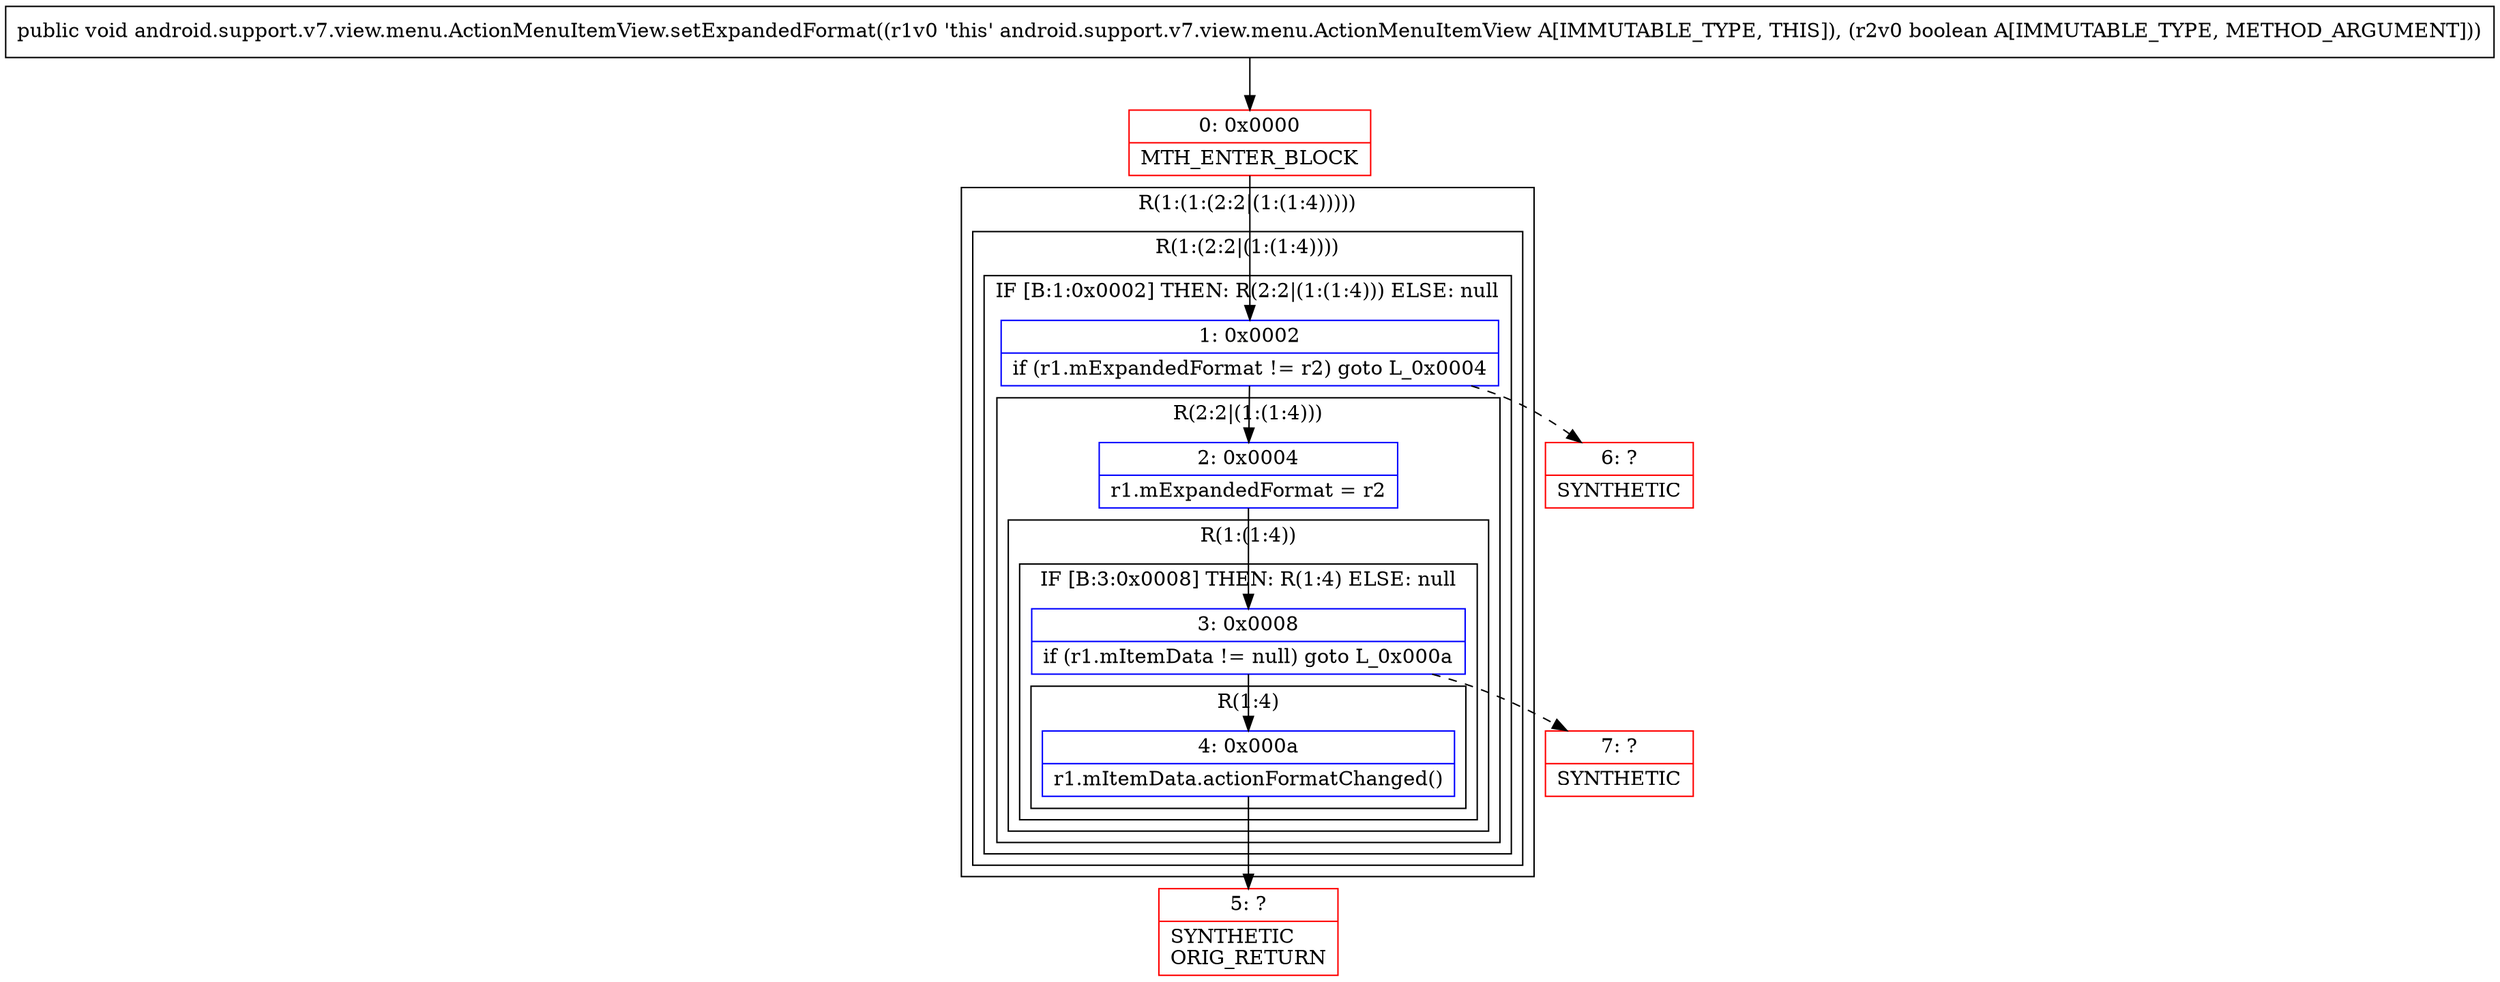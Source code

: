 digraph "CFG forandroid.support.v7.view.menu.ActionMenuItemView.setExpandedFormat(Z)V" {
subgraph cluster_Region_1875977928 {
label = "R(1:(1:(2:2|(1:(1:4)))))";
node [shape=record,color=blue];
subgraph cluster_Region_382340218 {
label = "R(1:(2:2|(1:(1:4))))";
node [shape=record,color=blue];
subgraph cluster_IfRegion_280091974 {
label = "IF [B:1:0x0002] THEN: R(2:2|(1:(1:4))) ELSE: null";
node [shape=record,color=blue];
Node_1 [shape=record,label="{1\:\ 0x0002|if (r1.mExpandedFormat != r2) goto L_0x0004\l}"];
subgraph cluster_Region_2082873714 {
label = "R(2:2|(1:(1:4)))";
node [shape=record,color=blue];
Node_2 [shape=record,label="{2\:\ 0x0004|r1.mExpandedFormat = r2\l}"];
subgraph cluster_Region_438808408 {
label = "R(1:(1:4))";
node [shape=record,color=blue];
subgraph cluster_IfRegion_1548274106 {
label = "IF [B:3:0x0008] THEN: R(1:4) ELSE: null";
node [shape=record,color=blue];
Node_3 [shape=record,label="{3\:\ 0x0008|if (r1.mItemData != null) goto L_0x000a\l}"];
subgraph cluster_Region_1108178072 {
label = "R(1:4)";
node [shape=record,color=blue];
Node_4 [shape=record,label="{4\:\ 0x000a|r1.mItemData.actionFormatChanged()\l}"];
}
}
}
}
}
}
}
Node_0 [shape=record,color=red,label="{0\:\ 0x0000|MTH_ENTER_BLOCK\l}"];
Node_5 [shape=record,color=red,label="{5\:\ ?|SYNTHETIC\lORIG_RETURN\l}"];
Node_6 [shape=record,color=red,label="{6\:\ ?|SYNTHETIC\l}"];
Node_7 [shape=record,color=red,label="{7\:\ ?|SYNTHETIC\l}"];
MethodNode[shape=record,label="{public void android.support.v7.view.menu.ActionMenuItemView.setExpandedFormat((r1v0 'this' android.support.v7.view.menu.ActionMenuItemView A[IMMUTABLE_TYPE, THIS]), (r2v0 boolean A[IMMUTABLE_TYPE, METHOD_ARGUMENT])) }"];
MethodNode -> Node_0;
Node_1 -> Node_2;
Node_1 -> Node_6[style=dashed];
Node_2 -> Node_3;
Node_3 -> Node_4;
Node_3 -> Node_7[style=dashed];
Node_4 -> Node_5;
Node_0 -> Node_1;
}

